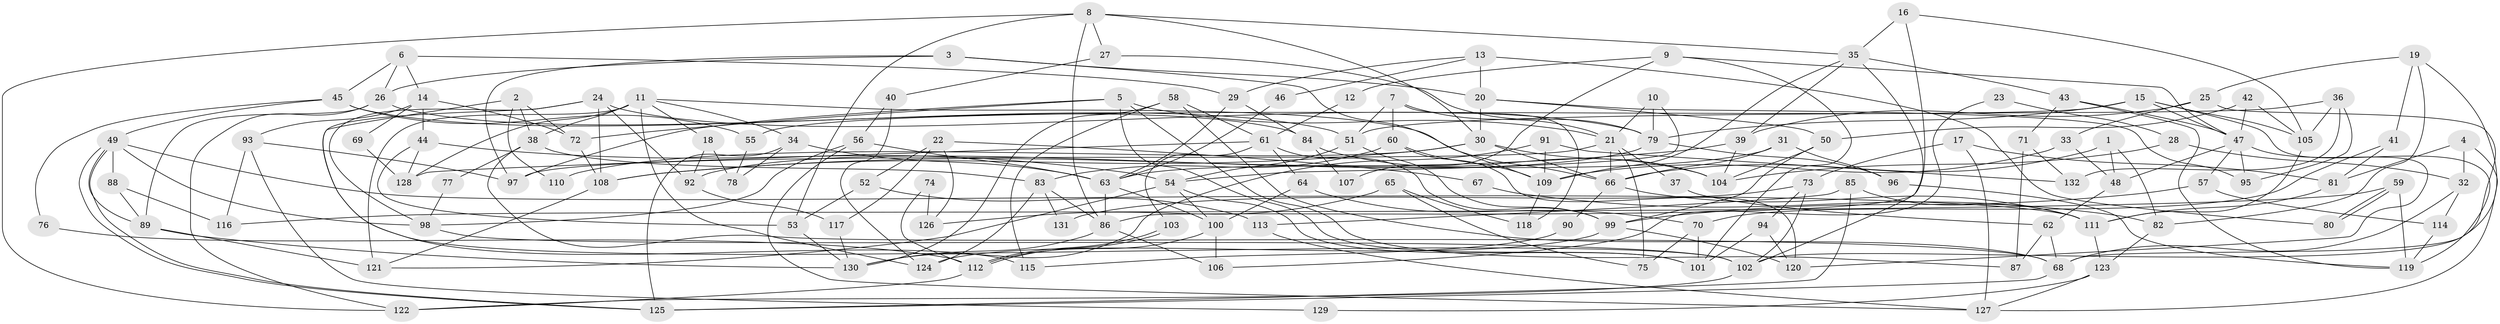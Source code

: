 // coarse degree distribution, {5: 0.23529411764705882, 4: 0.18823529411764706, 3: 0.18823529411764706, 10: 0.03529411764705882, 9: 0.03529411764705882, 6: 0.09411764705882353, 7: 0.058823529411764705, 8: 0.07058823529411765, 12: 0.011764705882352941, 2: 0.08235294117647059}
// Generated by graph-tools (version 1.1) at 2025/52/02/27/25 19:52:07]
// undirected, 132 vertices, 264 edges
graph export_dot {
graph [start="1"]
  node [color=gray90,style=filled];
  1;
  2;
  3;
  4;
  5;
  6;
  7;
  8;
  9;
  10;
  11;
  12;
  13;
  14;
  15;
  16;
  17;
  18;
  19;
  20;
  21;
  22;
  23;
  24;
  25;
  26;
  27;
  28;
  29;
  30;
  31;
  32;
  33;
  34;
  35;
  36;
  37;
  38;
  39;
  40;
  41;
  42;
  43;
  44;
  45;
  46;
  47;
  48;
  49;
  50;
  51;
  52;
  53;
  54;
  55;
  56;
  57;
  58;
  59;
  60;
  61;
  62;
  63;
  64;
  65;
  66;
  67;
  68;
  69;
  70;
  71;
  72;
  73;
  74;
  75;
  76;
  77;
  78;
  79;
  80;
  81;
  82;
  83;
  84;
  85;
  86;
  87;
  88;
  89;
  90;
  91;
  92;
  93;
  94;
  95;
  96;
  97;
  98;
  99;
  100;
  101;
  102;
  103;
  104;
  105;
  106;
  107;
  108;
  109;
  110;
  111;
  112;
  113;
  114;
  115;
  116;
  117;
  118;
  119;
  120;
  121;
  122;
  123;
  124;
  125;
  126;
  127;
  128;
  129;
  130;
  131;
  132;
  1 -- 48;
  1 -- 66;
  1 -- 82;
  2 -- 38;
  2 -- 102;
  2 -- 72;
  2 -- 110;
  3 -- 97;
  3 -- 109;
  3 -- 20;
  3 -- 26;
  4 -- 81;
  4 -- 32;
  4 -- 127;
  5 -- 21;
  5 -- 72;
  5 -- 87;
  5 -- 97;
  5 -- 101;
  6 -- 26;
  6 -- 45;
  6 -- 14;
  6 -- 29;
  7 -- 21;
  7 -- 60;
  7 -- 51;
  7 -- 118;
  8 -- 27;
  8 -- 122;
  8 -- 30;
  8 -- 35;
  8 -- 53;
  8 -- 86;
  9 -- 101;
  9 -- 47;
  9 -- 12;
  9 -- 107;
  10 -- 21;
  10 -- 54;
  10 -- 79;
  11 -- 34;
  11 -- 121;
  11 -- 18;
  11 -- 38;
  11 -- 66;
  11 -- 124;
  11 -- 128;
  12 -- 61;
  13 -- 29;
  13 -- 20;
  13 -- 46;
  13 -- 80;
  14 -- 72;
  14 -- 44;
  14 -- 69;
  14 -- 93;
  15 -- 119;
  15 -- 105;
  15 -- 47;
  15 -- 55;
  15 -- 79;
  16 -- 35;
  16 -- 86;
  16 -- 105;
  17 -- 127;
  17 -- 81;
  17 -- 73;
  18 -- 92;
  18 -- 78;
  19 -- 25;
  19 -- 102;
  19 -- 41;
  19 -- 82;
  20 -- 30;
  20 -- 50;
  20 -- 95;
  21 -- 97;
  21 -- 66;
  21 -- 37;
  21 -- 75;
  22 -- 52;
  22 -- 117;
  22 -- 67;
  22 -- 126;
  23 -- 28;
  23 -- 106;
  24 -- 98;
  24 -- 79;
  24 -- 92;
  24 -- 108;
  24 -- 115;
  25 -- 68;
  25 -- 39;
  25 -- 33;
  26 -- 122;
  26 -- 84;
  26 -- 89;
  27 -- 79;
  27 -- 40;
  28 -- 32;
  28 -- 104;
  29 -- 63;
  29 -- 84;
  30 -- 104;
  30 -- 66;
  30 -- 108;
  30 -- 110;
  31 -- 66;
  31 -- 63;
  31 -- 96;
  32 -- 68;
  32 -- 114;
  33 -- 48;
  33 -- 109;
  34 -- 125;
  34 -- 78;
  34 -- 63;
  35 -- 102;
  35 -- 39;
  35 -- 43;
  35 -- 109;
  36 -- 95;
  36 -- 51;
  36 -- 105;
  36 -- 132;
  37 -- 62;
  38 -- 83;
  38 -- 68;
  38 -- 77;
  39 -- 108;
  39 -- 104;
  40 -- 56;
  40 -- 124;
  41 -- 70;
  41 -- 81;
  42 -- 105;
  42 -- 50;
  42 -- 47;
  43 -- 47;
  43 -- 71;
  43 -- 119;
  44 -- 53;
  44 -- 54;
  44 -- 128;
  45 -- 51;
  45 -- 49;
  45 -- 55;
  45 -- 76;
  46 -- 63;
  47 -- 48;
  47 -- 57;
  47 -- 95;
  47 -- 120;
  48 -- 62;
  49 -- 125;
  49 -- 125;
  49 -- 111;
  49 -- 88;
  49 -- 89;
  49 -- 98;
  50 -- 104;
  50 -- 99;
  51 -- 54;
  51 -- 99;
  52 -- 113;
  52 -- 53;
  53 -- 130;
  54 -- 121;
  54 -- 100;
  54 -- 101;
  55 -- 78;
  56 -- 63;
  56 -- 127;
  56 -- 98;
  57 -- 99;
  57 -- 114;
  58 -- 130;
  58 -- 61;
  58 -- 68;
  58 -- 115;
  59 -- 119;
  59 -- 80;
  59 -- 80;
  59 -- 116;
  60 -- 120;
  60 -- 109;
  60 -- 83;
  61 -- 128;
  61 -- 99;
  61 -- 64;
  61 -- 103;
  62 -- 68;
  62 -- 87;
  63 -- 86;
  63 -- 100;
  64 -- 100;
  64 -- 70;
  65 -- 75;
  65 -- 118;
  65 -- 126;
  66 -- 90;
  66 -- 111;
  67 -- 82;
  68 -- 125;
  69 -- 128;
  70 -- 101;
  70 -- 75;
  71 -- 132;
  71 -- 87;
  72 -- 108;
  73 -- 94;
  73 -- 102;
  73 -- 131;
  74 -- 126;
  74 -- 112;
  76 -- 112;
  77 -- 98;
  79 -- 92;
  79 -- 96;
  81 -- 111;
  82 -- 123;
  83 -- 124;
  83 -- 86;
  83 -- 131;
  84 -- 104;
  84 -- 107;
  85 -- 125;
  85 -- 111;
  85 -- 113;
  86 -- 106;
  86 -- 130;
  88 -- 89;
  88 -- 116;
  89 -- 121;
  89 -- 130;
  90 -- 115;
  91 -- 130;
  91 -- 109;
  91 -- 132;
  92 -- 117;
  93 -- 116;
  93 -- 97;
  93 -- 129;
  94 -- 101;
  94 -- 120;
  96 -- 119;
  98 -- 102;
  99 -- 120;
  99 -- 124;
  100 -- 106;
  100 -- 112;
  102 -- 122;
  103 -- 112;
  103 -- 112;
  105 -- 111;
  108 -- 121;
  109 -- 118;
  111 -- 123;
  112 -- 122;
  113 -- 127;
  114 -- 119;
  117 -- 130;
  123 -- 127;
  123 -- 129;
}
